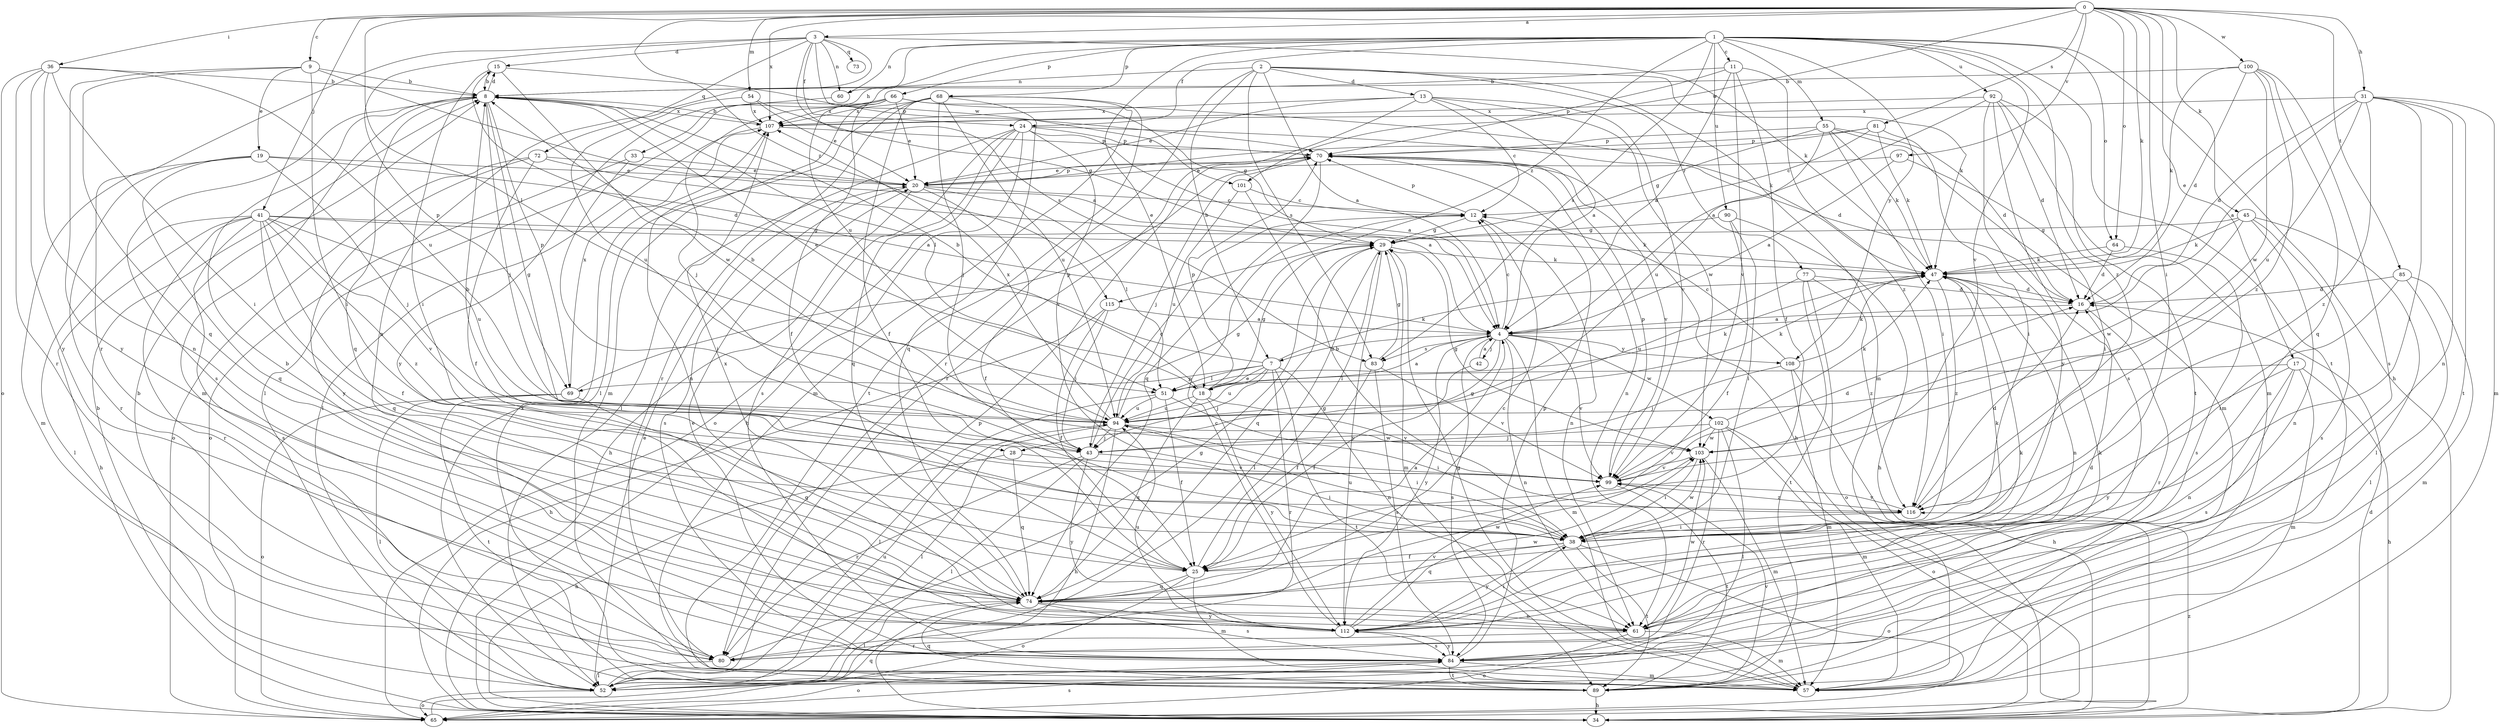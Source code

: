 strict digraph  {
0;
1;
2;
3;
4;
7;
8;
9;
11;
12;
13;
15;
16;
17;
18;
19;
20;
24;
25;
28;
29;
31;
33;
34;
36;
38;
41;
42;
43;
45;
47;
51;
52;
54;
55;
57;
60;
61;
64;
65;
66;
68;
69;
70;
72;
73;
74;
77;
80;
81;
83;
84;
85;
89;
90;
92;
94;
97;
99;
100;
101;
102;
103;
107;
108;
112;
115;
116;
0 -> 3  [label=a];
0 -> 9  [label=c];
0 -> 17  [label=e];
0 -> 31  [label=h];
0 -> 36  [label=i];
0 -> 38  [label=i];
0 -> 41  [label=j];
0 -> 45  [label=k];
0 -> 47  [label=k];
0 -> 51  [label=l];
0 -> 54  [label=m];
0 -> 64  [label=o];
0 -> 81  [label=s];
0 -> 85  [label=t];
0 -> 97  [label=v];
0 -> 100  [label=w];
0 -> 101  [label=w];
0 -> 107  [label=x];
0 -> 115  [label=z];
1 -> 11  [label=c];
1 -> 18  [label=e];
1 -> 24  [label=f];
1 -> 33  [label=h];
1 -> 34  [label=h];
1 -> 55  [label=m];
1 -> 60  [label=n];
1 -> 64  [label=o];
1 -> 66  [label=p];
1 -> 68  [label=p];
1 -> 83  [label=s];
1 -> 89  [label=t];
1 -> 90  [label=u];
1 -> 92  [label=u];
1 -> 94  [label=u];
1 -> 99  [label=v];
1 -> 108  [label=y];
1 -> 115  [label=z];
1 -> 116  [label=z];
2 -> 4  [label=a];
2 -> 7  [label=b];
2 -> 13  [label=d];
2 -> 47  [label=k];
2 -> 57  [label=m];
2 -> 60  [label=n];
2 -> 77  [label=r];
2 -> 80  [label=r];
2 -> 83  [label=s];
3 -> 15  [label=d];
3 -> 24  [label=f];
3 -> 47  [label=k];
3 -> 60  [label=n];
3 -> 61  [label=n];
3 -> 69  [label=p];
3 -> 72  [label=q];
3 -> 73  [label=q];
3 -> 80  [label=r];
3 -> 83  [label=s];
3 -> 101  [label=w];
4 -> 7  [label=b];
4 -> 12  [label=c];
4 -> 28  [label=g];
4 -> 42  [label=j];
4 -> 57  [label=m];
4 -> 61  [label=n];
4 -> 83  [label=s];
4 -> 84  [label=s];
4 -> 99  [label=v];
4 -> 102  [label=w];
4 -> 108  [label=y];
4 -> 112  [label=y];
7 -> 15  [label=d];
7 -> 18  [label=e];
7 -> 43  [label=j];
7 -> 47  [label=k];
7 -> 51  [label=l];
7 -> 61  [label=n];
7 -> 69  [label=p];
7 -> 80  [label=r];
7 -> 89  [label=t];
7 -> 94  [label=u];
8 -> 15  [label=d];
8 -> 18  [label=e];
8 -> 28  [label=g];
8 -> 43  [label=j];
8 -> 51  [label=l];
8 -> 57  [label=m];
8 -> 69  [label=p];
8 -> 74  [label=q];
8 -> 84  [label=s];
8 -> 107  [label=x];
9 -> 4  [label=a];
9 -> 8  [label=b];
9 -> 19  [label=e];
9 -> 38  [label=i];
9 -> 74  [label=q];
9 -> 112  [label=y];
11 -> 4  [label=a];
11 -> 8  [label=b];
11 -> 25  [label=f];
11 -> 70  [label=p];
11 -> 99  [label=v];
11 -> 116  [label=z];
12 -> 29  [label=g];
12 -> 61  [label=n];
12 -> 70  [label=p];
13 -> 4  [label=a];
13 -> 12  [label=c];
13 -> 20  [label=e];
13 -> 80  [label=r];
13 -> 99  [label=v];
13 -> 103  [label=w];
13 -> 107  [label=x];
15 -> 8  [label=b];
15 -> 38  [label=i];
15 -> 70  [label=p];
15 -> 103  [label=w];
16 -> 4  [label=a];
16 -> 80  [label=r];
17 -> 34  [label=h];
17 -> 51  [label=l];
17 -> 57  [label=m];
17 -> 61  [label=n];
17 -> 84  [label=s];
17 -> 112  [label=y];
18 -> 4  [label=a];
18 -> 8  [label=b];
18 -> 29  [label=g];
18 -> 47  [label=k];
18 -> 70  [label=p];
18 -> 74  [label=q];
18 -> 94  [label=u];
18 -> 99  [label=v];
18 -> 112  [label=y];
19 -> 4  [label=a];
19 -> 20  [label=e];
19 -> 43  [label=j];
19 -> 57  [label=m];
19 -> 74  [label=q];
19 -> 80  [label=r];
20 -> 12  [label=c];
20 -> 25  [label=f];
20 -> 34  [label=h];
20 -> 51  [label=l];
20 -> 70  [label=p];
20 -> 84  [label=s];
24 -> 4  [label=a];
24 -> 16  [label=d];
24 -> 34  [label=h];
24 -> 52  [label=l];
24 -> 65  [label=o];
24 -> 70  [label=p];
24 -> 74  [label=q];
24 -> 84  [label=s];
24 -> 99  [label=v];
25 -> 29  [label=g];
25 -> 47  [label=k];
25 -> 57  [label=m];
25 -> 65  [label=o];
25 -> 74  [label=q];
28 -> 34  [label=h];
28 -> 74  [label=q];
28 -> 99  [label=v];
29 -> 47  [label=k];
29 -> 52  [label=l];
29 -> 57  [label=m];
29 -> 74  [label=q];
29 -> 112  [label=y];
31 -> 4  [label=a];
31 -> 16  [label=d];
31 -> 38  [label=i];
31 -> 57  [label=m];
31 -> 61  [label=n];
31 -> 89  [label=t];
31 -> 94  [label=u];
31 -> 107  [label=x];
31 -> 116  [label=z];
33 -> 20  [label=e];
33 -> 38  [label=i];
33 -> 65  [label=o];
34 -> 8  [label=b];
34 -> 16  [label=d];
34 -> 116  [label=z];
36 -> 8  [label=b];
36 -> 38  [label=i];
36 -> 61  [label=n];
36 -> 65  [label=o];
36 -> 80  [label=r];
36 -> 94  [label=u];
36 -> 112  [label=y];
38 -> 25  [label=f];
38 -> 65  [label=o];
38 -> 74  [label=q];
38 -> 89  [label=t];
38 -> 94  [label=u];
38 -> 103  [label=w];
38 -> 112  [label=y];
41 -> 25  [label=f];
41 -> 29  [label=g];
41 -> 34  [label=h];
41 -> 47  [label=k];
41 -> 52  [label=l];
41 -> 74  [label=q];
41 -> 80  [label=r];
41 -> 84  [label=s];
41 -> 94  [label=u];
41 -> 99  [label=v];
41 -> 116  [label=z];
42 -> 4  [label=a];
42 -> 25  [label=f];
43 -> 12  [label=c];
43 -> 38  [label=i];
43 -> 52  [label=l];
43 -> 80  [label=r];
43 -> 112  [label=y];
45 -> 29  [label=g];
45 -> 47  [label=k];
45 -> 52  [label=l];
45 -> 61  [label=n];
45 -> 84  [label=s];
45 -> 103  [label=w];
47 -> 16  [label=d];
47 -> 61  [label=n];
47 -> 116  [label=z];
51 -> 25  [label=f];
51 -> 38  [label=i];
51 -> 47  [label=k];
51 -> 52  [label=l];
51 -> 94  [label=u];
52 -> 20  [label=e];
52 -> 65  [label=o];
52 -> 70  [label=p];
52 -> 94  [label=u];
54 -> 20  [label=e];
54 -> 29  [label=g];
54 -> 94  [label=u];
54 -> 107  [label=x];
55 -> 16  [label=d];
55 -> 29  [label=g];
55 -> 38  [label=i];
55 -> 47  [label=k];
55 -> 57  [label=m];
55 -> 70  [label=p];
55 -> 94  [label=u];
57 -> 29  [label=g];
60 -> 112  [label=y];
61 -> 47  [label=k];
61 -> 57  [label=m];
61 -> 65  [label=o];
61 -> 80  [label=r];
61 -> 103  [label=w];
64 -> 16  [label=d];
64 -> 47  [label=k];
64 -> 84  [label=s];
65 -> 74  [label=q];
65 -> 84  [label=s];
66 -> 20  [label=e];
66 -> 25  [label=f];
66 -> 29  [label=g];
66 -> 43  [label=j];
66 -> 47  [label=k];
66 -> 52  [label=l];
66 -> 57  [label=m];
66 -> 107  [label=x];
68 -> 25  [label=f];
68 -> 43  [label=j];
68 -> 52  [label=l];
68 -> 57  [label=m];
68 -> 74  [label=q];
68 -> 80  [label=r];
68 -> 89  [label=t];
68 -> 94  [label=u];
68 -> 107  [label=x];
69 -> 52  [label=l];
69 -> 65  [label=o];
69 -> 70  [label=p];
69 -> 74  [label=q];
69 -> 89  [label=t];
69 -> 107  [label=x];
70 -> 20  [label=e];
70 -> 34  [label=h];
70 -> 43  [label=j];
70 -> 61  [label=n];
70 -> 74  [label=q];
70 -> 99  [label=v];
72 -> 4  [label=a];
72 -> 20  [label=e];
72 -> 25  [label=f];
72 -> 65  [label=o];
72 -> 112  [label=y];
74 -> 4  [label=a];
74 -> 12  [label=c];
74 -> 52  [label=l];
74 -> 61  [label=n];
74 -> 84  [label=s];
74 -> 103  [label=w];
74 -> 107  [label=x];
74 -> 112  [label=y];
77 -> 16  [label=d];
77 -> 65  [label=o];
77 -> 89  [label=t];
77 -> 94  [label=u];
77 -> 116  [label=z];
80 -> 29  [label=g];
80 -> 52  [label=l];
81 -> 12  [label=c];
81 -> 20  [label=e];
81 -> 38  [label=i];
81 -> 47  [label=k];
81 -> 70  [label=p];
83 -> 25  [label=f];
83 -> 29  [label=g];
83 -> 84  [label=s];
83 -> 99  [label=v];
84 -> 20  [label=e];
84 -> 57  [label=m];
84 -> 65  [label=o];
84 -> 70  [label=p];
84 -> 89  [label=t];
84 -> 112  [label=y];
85 -> 16  [label=d];
85 -> 38  [label=i];
85 -> 52  [label=l];
85 -> 57  [label=m];
89 -> 8  [label=b];
89 -> 34  [label=h];
89 -> 74  [label=q];
89 -> 99  [label=v];
89 -> 107  [label=x];
90 -> 25  [label=f];
90 -> 29  [label=g];
90 -> 34  [label=h];
90 -> 38  [label=i];
92 -> 4  [label=a];
92 -> 16  [label=d];
92 -> 57  [label=m];
92 -> 84  [label=s];
92 -> 89  [label=t];
92 -> 107  [label=x];
92 -> 112  [label=y];
94 -> 8  [label=b];
94 -> 29  [label=g];
94 -> 34  [label=h];
94 -> 38  [label=i];
94 -> 43  [label=j];
94 -> 52  [label=l];
94 -> 103  [label=w];
94 -> 107  [label=x];
97 -> 4  [label=a];
97 -> 20  [label=e];
97 -> 38  [label=i];
99 -> 8  [label=b];
99 -> 16  [label=d];
99 -> 70  [label=p];
99 -> 89  [label=t];
99 -> 116  [label=z];
100 -> 8  [label=b];
100 -> 16  [label=d];
100 -> 47  [label=k];
100 -> 74  [label=q];
100 -> 84  [label=s];
100 -> 103  [label=w];
100 -> 116  [label=z];
101 -> 12  [label=c];
101 -> 94  [label=u];
101 -> 116  [label=z];
102 -> 43  [label=j];
102 -> 47  [label=k];
102 -> 52  [label=l];
102 -> 57  [label=m];
102 -> 65  [label=o];
102 -> 80  [label=r];
102 -> 99  [label=v];
102 -> 103  [label=w];
103 -> 29  [label=g];
103 -> 38  [label=i];
103 -> 57  [label=m];
103 -> 99  [label=v];
107 -> 8  [label=b];
107 -> 52  [label=l];
107 -> 61  [label=n];
107 -> 70  [label=p];
108 -> 12  [label=c];
108 -> 34  [label=h];
108 -> 43  [label=j];
108 -> 47  [label=k];
108 -> 57  [label=m];
112 -> 8  [label=b];
112 -> 12  [label=c];
112 -> 16  [label=d];
112 -> 38  [label=i];
112 -> 47  [label=k];
112 -> 84  [label=s];
112 -> 94  [label=u];
112 -> 99  [label=v];
112 -> 103  [label=w];
115 -> 4  [label=a];
115 -> 25  [label=f];
115 -> 34  [label=h];
115 -> 43  [label=j];
116 -> 16  [label=d];
116 -> 38  [label=i];
116 -> 99  [label=v];
}
